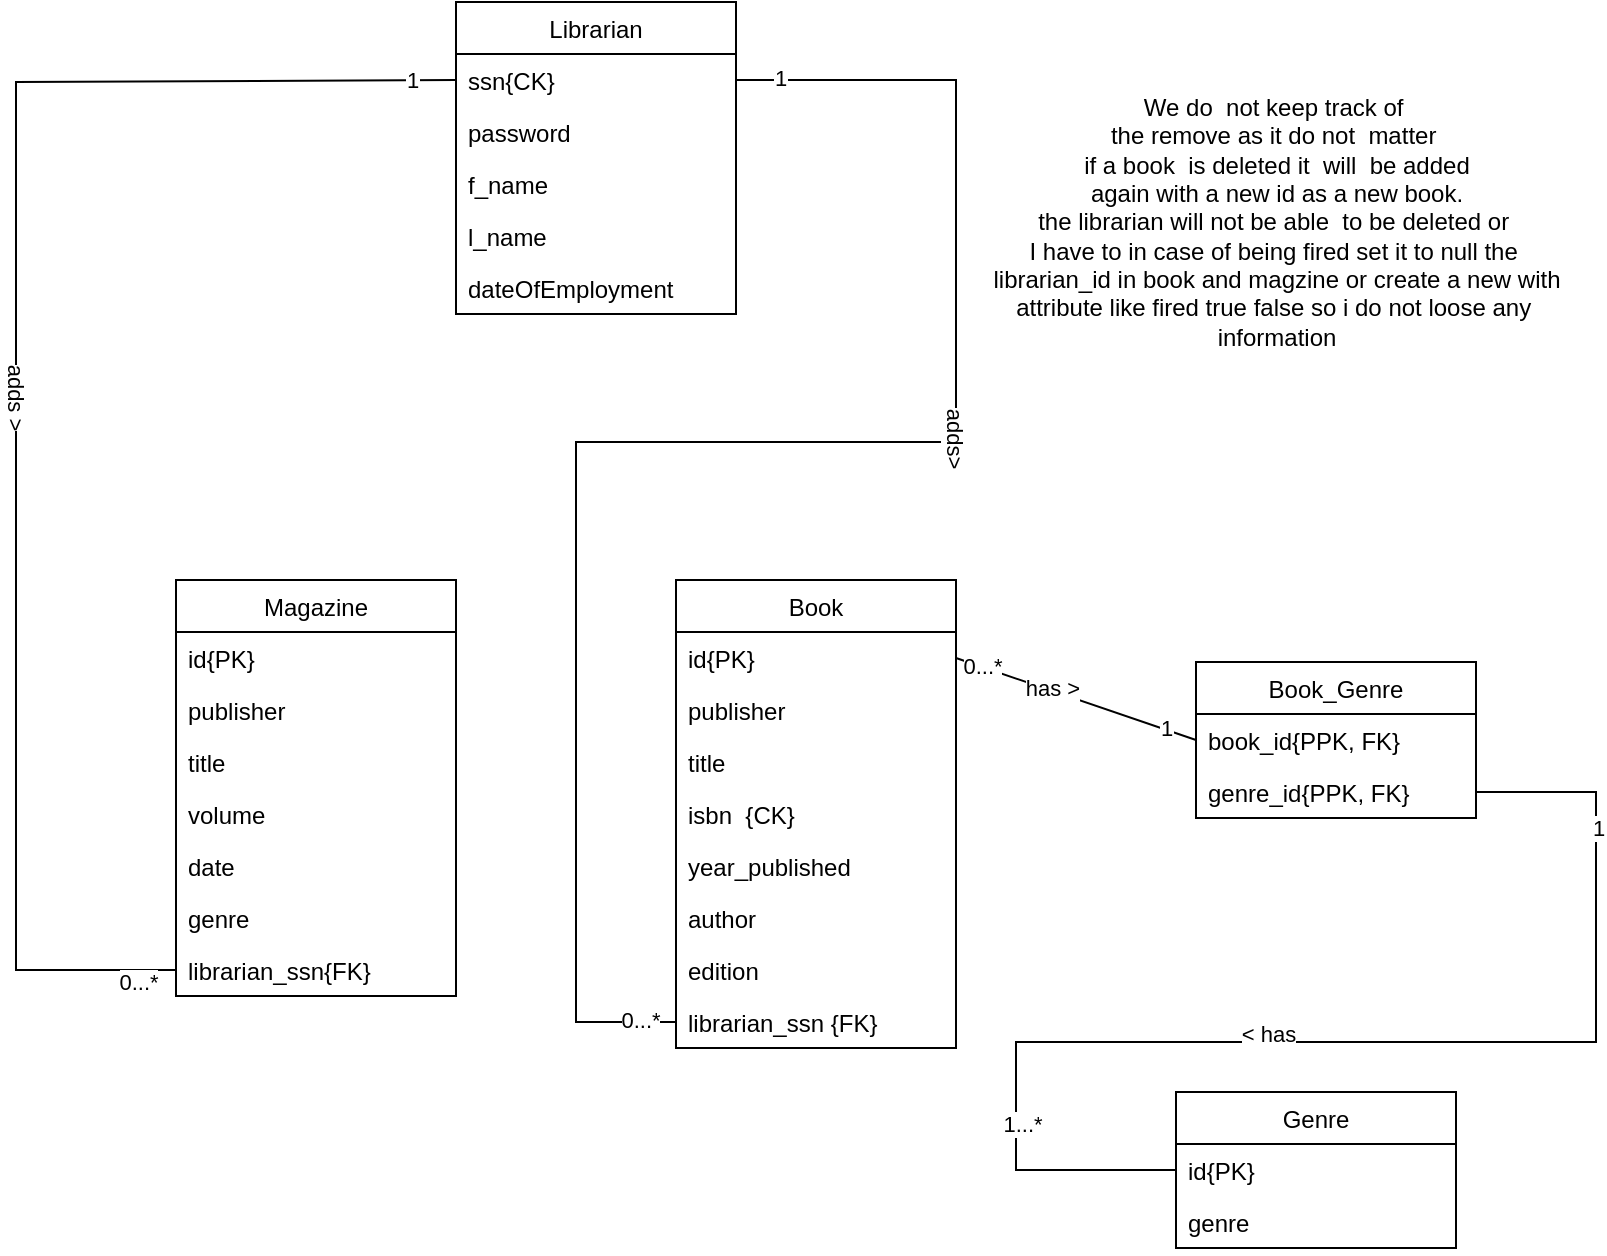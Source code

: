 <mxfile version="17.4.2" type="device"><diagram id="pBnnaY635bat9rIQ5Xoj" name="Page-1"><mxGraphModel dx="782" dy="531" grid="1" gridSize="10" guides="1" tooltips="1" connect="1" arrows="1" fold="1" page="1" pageScale="1" pageWidth="827" pageHeight="1169" math="0" shadow="0"><root><mxCell id="0"/><mxCell id="1" parent="0"/><mxCell id="LRM3OZ17cF5kAG16-ZhB-17" value="Librarian" style="swimlane;fontStyle=0;childLayout=stackLayout;horizontal=1;startSize=26;fillColor=none;horizontalStack=0;resizeParent=1;resizeParentMax=0;resizeLast=0;collapsible=1;marginBottom=0;" parent="1" vertex="1"><mxGeometry x="230" y="40" width="140" height="156" as="geometry"/></mxCell><mxCell id="LRM3OZ17cF5kAG16-ZhB-18" value="ssn{CK}" style="text;strokeColor=none;fillColor=none;align=left;verticalAlign=top;spacingLeft=4;spacingRight=4;overflow=hidden;rotatable=0;points=[[0,0.5],[1,0.5]];portConstraint=eastwest;" parent="LRM3OZ17cF5kAG16-ZhB-17" vertex="1"><mxGeometry y="26" width="140" height="26" as="geometry"/></mxCell><mxCell id="LRM3OZ17cF5kAG16-ZhB-19" value="password" style="text;strokeColor=none;fillColor=none;align=left;verticalAlign=top;spacingLeft=4;spacingRight=4;overflow=hidden;rotatable=0;points=[[0,0.5],[1,0.5]];portConstraint=eastwest;" parent="LRM3OZ17cF5kAG16-ZhB-17" vertex="1"><mxGeometry y="52" width="140" height="26" as="geometry"/></mxCell><mxCell id="LRM3OZ17cF5kAG16-ZhB-20" value="f_name" style="text;strokeColor=none;fillColor=none;align=left;verticalAlign=top;spacingLeft=4;spacingRight=4;overflow=hidden;rotatable=0;points=[[0,0.5],[1,0.5]];portConstraint=eastwest;" parent="LRM3OZ17cF5kAG16-ZhB-17" vertex="1"><mxGeometry y="78" width="140" height="26" as="geometry"/></mxCell><mxCell id="LRM3OZ17cF5kAG16-ZhB-21" value="l_name" style="text;strokeColor=none;fillColor=none;align=left;verticalAlign=top;spacingLeft=4;spacingRight=4;overflow=hidden;rotatable=0;points=[[0,0.5],[1,0.5]];portConstraint=eastwest;" parent="LRM3OZ17cF5kAG16-ZhB-17" vertex="1"><mxGeometry y="104" width="140" height="26" as="geometry"/></mxCell><mxCell id="LRM3OZ17cF5kAG16-ZhB-22" value="dateOfEmployment" style="text;strokeColor=none;fillColor=none;align=left;verticalAlign=top;spacingLeft=4;spacingRight=4;overflow=hidden;rotatable=0;points=[[0,0.5],[1,0.5]];portConstraint=eastwest;" parent="LRM3OZ17cF5kAG16-ZhB-17" vertex="1"><mxGeometry y="130" width="140" height="26" as="geometry"/></mxCell><mxCell id="LRM3OZ17cF5kAG16-ZhB-27" value="Magazine" style="swimlane;fontStyle=0;childLayout=stackLayout;horizontal=1;startSize=26;fillColor=none;horizontalStack=0;resizeParent=1;resizeParentMax=0;resizeLast=0;collapsible=1;marginBottom=0;" parent="1" vertex="1"><mxGeometry x="90" y="329" width="140" height="208" as="geometry"/></mxCell><mxCell id="LRM3OZ17cF5kAG16-ZhB-37" value="id{PK}" style="text;strokeColor=none;fillColor=none;align=left;verticalAlign=top;spacingLeft=4;spacingRight=4;overflow=hidden;rotatable=0;points=[[0,0.5],[1,0.5]];portConstraint=eastwest;" parent="LRM3OZ17cF5kAG16-ZhB-27" vertex="1"><mxGeometry y="26" width="140" height="26" as="geometry"/></mxCell><mxCell id="9z7Sbk5JkKnWlo-hn_0G-4" value="publisher" style="text;strokeColor=none;fillColor=none;align=left;verticalAlign=top;spacingLeft=4;spacingRight=4;overflow=hidden;rotatable=0;points=[[0,0.5],[1,0.5]];portConstraint=eastwest;" parent="LRM3OZ17cF5kAG16-ZhB-27" vertex="1"><mxGeometry y="52" width="140" height="26" as="geometry"/></mxCell><mxCell id="9z7Sbk5JkKnWlo-hn_0G-3" value="title" style="text;strokeColor=none;fillColor=none;align=left;verticalAlign=top;spacingLeft=4;spacingRight=4;overflow=hidden;rotatable=0;points=[[0,0.5],[1,0.5]];portConstraint=eastwest;" parent="LRM3OZ17cF5kAG16-ZhB-27" vertex="1"><mxGeometry y="78" width="140" height="26" as="geometry"/></mxCell><mxCell id="LRM3OZ17cF5kAG16-ZhB-28" value="volume" style="text;strokeColor=none;fillColor=none;align=left;verticalAlign=top;spacingLeft=4;spacingRight=4;overflow=hidden;rotatable=0;points=[[0,0.5],[1,0.5]];portConstraint=eastwest;" parent="LRM3OZ17cF5kAG16-ZhB-27" vertex="1"><mxGeometry y="104" width="140" height="26" as="geometry"/></mxCell><mxCell id="LRM3OZ17cF5kAG16-ZhB-29" value="date" style="text;strokeColor=none;fillColor=none;align=left;verticalAlign=top;spacingLeft=4;spacingRight=4;overflow=hidden;rotatable=0;points=[[0,0.5],[1,0.5]];portConstraint=eastwest;" parent="LRM3OZ17cF5kAG16-ZhB-27" vertex="1"><mxGeometry y="130" width="140" height="26" as="geometry"/></mxCell><mxCell id="kPQlZ6vxVxmkbVm7FWdy-1" value="genre" style="text;strokeColor=none;fillColor=none;align=left;verticalAlign=top;spacingLeft=4;spacingRight=4;overflow=hidden;rotatable=0;points=[[0,0.5],[1,0.5]];portConstraint=eastwest;" parent="LRM3OZ17cF5kAG16-ZhB-27" vertex="1"><mxGeometry y="156" width="140" height="26" as="geometry"/></mxCell><mxCell id="9z7Sbk5JkKnWlo-hn_0G-9" value="librarian_ssn{FK}" style="text;strokeColor=none;fillColor=none;align=left;verticalAlign=top;spacingLeft=4;spacingRight=4;overflow=hidden;rotatable=0;points=[[0,0.5],[1,0.5]];portConstraint=eastwest;" parent="LRM3OZ17cF5kAG16-ZhB-27" vertex="1"><mxGeometry y="182" width="140" height="26" as="geometry"/></mxCell><mxCell id="LRM3OZ17cF5kAG16-ZhB-30" value="Book" style="swimlane;fontStyle=0;childLayout=stackLayout;horizontal=1;startSize=26;fillColor=none;horizontalStack=0;resizeParent=1;resizeParentMax=0;resizeLast=0;collapsible=1;marginBottom=0;" parent="1" vertex="1"><mxGeometry x="340" y="329" width="140" height="234" as="geometry"/></mxCell><mxCell id="LRM3OZ17cF5kAG16-ZhB-38" value="id{PK}" style="text;strokeColor=none;fillColor=none;align=left;verticalAlign=top;spacingLeft=4;spacingRight=4;overflow=hidden;rotatable=0;points=[[0,0.5],[1,0.5]];portConstraint=eastwest;" parent="LRM3OZ17cF5kAG16-ZhB-30" vertex="1"><mxGeometry y="26" width="140" height="26" as="geometry"/></mxCell><mxCell id="9z7Sbk5JkKnWlo-hn_0G-7" value="publisher" style="text;strokeColor=none;fillColor=none;align=left;verticalAlign=top;spacingLeft=4;spacingRight=4;overflow=hidden;rotatable=0;points=[[0,0.5],[1,0.5]];portConstraint=eastwest;" parent="LRM3OZ17cF5kAG16-ZhB-30" vertex="1"><mxGeometry y="52" width="140" height="26" as="geometry"/></mxCell><mxCell id="9z7Sbk5JkKnWlo-hn_0G-6" value="title" style="text;strokeColor=none;fillColor=none;align=left;verticalAlign=top;spacingLeft=4;spacingRight=4;overflow=hidden;rotatable=0;points=[[0,0.5],[1,0.5]];portConstraint=eastwest;" parent="LRM3OZ17cF5kAG16-ZhB-30" vertex="1"><mxGeometry y="78" width="140" height="26" as="geometry"/></mxCell><mxCell id="LRM3OZ17cF5kAG16-ZhB-31" value="isbn  {CK}" style="text;strokeColor=none;fillColor=none;align=left;verticalAlign=top;spacingLeft=4;spacingRight=4;overflow=hidden;rotatable=0;points=[[0,0.5],[1,0.5]];portConstraint=eastwest;" parent="LRM3OZ17cF5kAG16-ZhB-30" vertex="1"><mxGeometry y="104" width="140" height="26" as="geometry"/></mxCell><mxCell id="LRM3OZ17cF5kAG16-ZhB-32" value="year_published" style="text;strokeColor=none;fillColor=none;align=left;verticalAlign=top;spacingLeft=4;spacingRight=4;overflow=hidden;rotatable=0;points=[[0,0.5],[1,0.5]];portConstraint=eastwest;" parent="LRM3OZ17cF5kAG16-ZhB-30" vertex="1"><mxGeometry y="130" width="140" height="26" as="geometry"/></mxCell><mxCell id="LRM3OZ17cF5kAG16-ZhB-34" value="author" style="text;strokeColor=none;fillColor=none;align=left;verticalAlign=top;spacingLeft=4;spacingRight=4;overflow=hidden;rotatable=0;points=[[0,0.5],[1,0.5]];portConstraint=eastwest;" parent="LRM3OZ17cF5kAG16-ZhB-30" vertex="1"><mxGeometry y="156" width="140" height="26" as="geometry"/></mxCell><mxCell id="LRM3OZ17cF5kAG16-ZhB-35" value="edition" style="text;strokeColor=none;fillColor=none;align=left;verticalAlign=top;spacingLeft=4;spacingRight=4;overflow=hidden;rotatable=0;points=[[0,0.5],[1,0.5]];portConstraint=eastwest;" parent="LRM3OZ17cF5kAG16-ZhB-30" vertex="1"><mxGeometry y="182" width="140" height="26" as="geometry"/></mxCell><mxCell id="9z7Sbk5JkKnWlo-hn_0G-10" value="librarian_ssn {FK}" style="text;strokeColor=none;fillColor=none;align=left;verticalAlign=top;spacingLeft=4;spacingRight=4;overflow=hidden;rotatable=0;points=[[0,0.5],[1,0.5]];portConstraint=eastwest;" parent="LRM3OZ17cF5kAG16-ZhB-30" vertex="1"><mxGeometry y="208" width="140" height="26" as="geometry"/></mxCell><mxCell id="LRM3OZ17cF5kAG16-ZhB-70" value="Genre" style="swimlane;fontStyle=0;childLayout=stackLayout;horizontal=1;startSize=26;fillColor=none;horizontalStack=0;resizeParent=1;resizeParentMax=0;resizeLast=0;collapsible=1;marginBottom=0;" parent="1" vertex="1"><mxGeometry x="590" y="585" width="140" height="78" as="geometry"/></mxCell><mxCell id="LRM3OZ17cF5kAG16-ZhB-71" value="id{PK}" style="text;strokeColor=none;fillColor=none;align=left;verticalAlign=top;spacingLeft=4;spacingRight=4;overflow=hidden;rotatable=0;points=[[0,0.5],[1,0.5]];portConstraint=eastwest;" parent="LRM3OZ17cF5kAG16-ZhB-70" vertex="1"><mxGeometry y="26" width="140" height="26" as="geometry"/></mxCell><mxCell id="LRM3OZ17cF5kAG16-ZhB-72" value="genre" style="text;strokeColor=none;fillColor=none;align=left;verticalAlign=top;spacingLeft=4;spacingRight=4;overflow=hidden;rotatable=0;points=[[0,0.5],[1,0.5]];portConstraint=eastwest;" parent="LRM3OZ17cF5kAG16-ZhB-70" vertex="1"><mxGeometry y="52" width="140" height="26" as="geometry"/></mxCell><mxCell id="9z7Sbk5JkKnWlo-hn_0G-8" value="" style="endArrow=none;html=1;rounded=0;entryX=0;entryY=0.5;entryDx=0;entryDy=0;exitX=0;exitY=0.5;exitDx=0;exitDy=0;" parent="1" source="9z7Sbk5JkKnWlo-hn_0G-9" target="LRM3OZ17cF5kAG16-ZhB-18" edge="1"><mxGeometry width="50" height="50" relative="1" as="geometry"><mxPoint x="20" y="390" as="sourcePoint"/><mxPoint x="430" y="250" as="targetPoint"/><Array as="points"><mxPoint x="10" y="524"/><mxPoint x="10" y="380"/><mxPoint x="10" y="80"/></Array></mxGeometry></mxCell><mxCell id="9z7Sbk5JkKnWlo-hn_0G-11" value="adds &amp;gt;" style="edgeLabel;html=1;align=center;verticalAlign=middle;resizable=0;points=[];rotation=90;" parent="9z7Sbk5JkKnWlo-hn_0G-8" vertex="1" connectable="0"><mxGeometry x="-0.013" relative="1" as="geometry"><mxPoint as="offset"/></mxGeometry></mxCell><mxCell id="9z7Sbk5JkKnWlo-hn_0G-12" value="1" style="edgeLabel;html=1;align=center;verticalAlign=middle;resizable=0;points=[];" parent="9z7Sbk5JkKnWlo-hn_0G-8" vertex="1" connectable="0"><mxGeometry x="0.94" relative="1" as="geometry"><mxPoint as="offset"/></mxGeometry></mxCell><mxCell id="9z7Sbk5JkKnWlo-hn_0G-13" value="0...*" style="edgeLabel;html=1;align=center;verticalAlign=middle;resizable=0;points=[];" parent="9z7Sbk5JkKnWlo-hn_0G-8" vertex="1" connectable="0"><mxGeometry x="-0.95" y="2" relative="1" as="geometry"><mxPoint x="-1" y="4" as="offset"/></mxGeometry></mxCell><mxCell id="9z7Sbk5JkKnWlo-hn_0G-14" value="" style="endArrow=none;html=1;rounded=0;entryX=1;entryY=0.5;entryDx=0;entryDy=0;exitX=0;exitY=0.5;exitDx=0;exitDy=0;" parent="1" source="9z7Sbk5JkKnWlo-hn_0G-10" target="LRM3OZ17cF5kAG16-ZhB-18" edge="1"><mxGeometry width="50" height="50" relative="1" as="geometry"><mxPoint x="360" y="200" as="sourcePoint"/><mxPoint x="410" y="150" as="targetPoint"/><Array as="points"><mxPoint x="290" y="550"/><mxPoint x="290" y="260"/><mxPoint x="480" y="260"/><mxPoint x="480" y="79"/></Array></mxGeometry></mxCell><mxCell id="9z7Sbk5JkKnWlo-hn_0G-15" value="adds&amp;gt;" style="edgeLabel;html=1;align=center;verticalAlign=middle;resizable=0;points=[];rotation=90;" parent="9z7Sbk5JkKnWlo-hn_0G-14" vertex="1" connectable="0"><mxGeometry x="0.297" relative="1" as="geometry"><mxPoint as="offset"/></mxGeometry></mxCell><mxCell id="9z7Sbk5JkKnWlo-hn_0G-16" value="1" style="edgeLabel;html=1;align=center;verticalAlign=middle;resizable=0;points=[];" parent="9z7Sbk5JkKnWlo-hn_0G-14" vertex="1" connectable="0"><mxGeometry x="0.947" y="-1" relative="1" as="geometry"><mxPoint as="offset"/></mxGeometry></mxCell><mxCell id="9z7Sbk5JkKnWlo-hn_0G-17" value="0...*" style="edgeLabel;html=1;align=center;verticalAlign=middle;resizable=0;points=[];" parent="9z7Sbk5JkKnWlo-hn_0G-14" vertex="1" connectable="0"><mxGeometry x="-0.956" y="-1" relative="1" as="geometry"><mxPoint as="offset"/></mxGeometry></mxCell><mxCell id="9z7Sbk5JkKnWlo-hn_0G-18" value="We do&amp;nbsp; not keep track of&amp;nbsp;&lt;br&gt;the remove as it do not&amp;nbsp; matter&amp;nbsp;&lt;br&gt;if a book&amp;nbsp; is deleted it&amp;nbsp; will&amp;nbsp; be added&lt;br&gt;again with a new id as a new book.&lt;br&gt;the librarian will not be able&amp;nbsp; to be deleted or&amp;nbsp;&lt;br&gt;I have to in case of being fired set it to null the&amp;nbsp;&lt;br&gt;librarian_id in book and magzine or create a new with&lt;br&gt;attribute like fired true false so i do not loose any&amp;nbsp;&lt;br&gt;information" style="text;html=1;align=center;verticalAlign=middle;resizable=0;points=[];autosize=1;strokeColor=none;fillColor=none;" parent="1" vertex="1"><mxGeometry x="490" y="85" width="300" height="130" as="geometry"/></mxCell><mxCell id="kPQlZ6vxVxmkbVm7FWdy-3" value="Book_Genre" style="swimlane;fontStyle=0;childLayout=stackLayout;horizontal=1;startSize=26;fillColor=none;horizontalStack=0;resizeParent=1;resizeParentMax=0;resizeLast=0;collapsible=1;marginBottom=0;" parent="1" vertex="1"><mxGeometry x="600" y="370" width="140" height="78" as="geometry"/></mxCell><mxCell id="kPQlZ6vxVxmkbVm7FWdy-4" value="book_id{PPK, FK}" style="text;strokeColor=none;fillColor=none;align=left;verticalAlign=top;spacingLeft=4;spacingRight=4;overflow=hidden;rotatable=0;points=[[0,0.5],[1,0.5]];portConstraint=eastwest;" parent="kPQlZ6vxVxmkbVm7FWdy-3" vertex="1"><mxGeometry y="26" width="140" height="26" as="geometry"/></mxCell><mxCell id="kPQlZ6vxVxmkbVm7FWdy-5" value="genre_id{PPK, FK}" style="text;strokeColor=none;fillColor=none;align=left;verticalAlign=top;spacingLeft=4;spacingRight=4;overflow=hidden;rotatable=0;points=[[0,0.5],[1,0.5]];portConstraint=eastwest;" parent="kPQlZ6vxVxmkbVm7FWdy-3" vertex="1"><mxGeometry y="52" width="140" height="26" as="geometry"/></mxCell><mxCell id="kPQlZ6vxVxmkbVm7FWdy-7" value="" style="endArrow=none;html=1;rounded=0;entryX=0;entryY=0.5;entryDx=0;entryDy=0;exitX=1;exitY=0.5;exitDx=0;exitDy=0;" parent="1" source="LRM3OZ17cF5kAG16-ZhB-38" target="kPQlZ6vxVxmkbVm7FWdy-4" edge="1"><mxGeometry width="50" height="50" relative="1" as="geometry"><mxPoint x="490" y="379" as="sourcePoint"/><mxPoint x="540" y="329" as="targetPoint"/></mxGeometry></mxCell><mxCell id="kPQlZ6vxVxmkbVm7FWdy-9" value="0...*" style="edgeLabel;html=1;align=center;verticalAlign=middle;resizable=0;points=[];" parent="kPQlZ6vxVxmkbVm7FWdy-7" vertex="1" connectable="0"><mxGeometry x="-0.771" y="1" relative="1" as="geometry"><mxPoint x="-1" as="offset"/></mxGeometry></mxCell><mxCell id="kPQlZ6vxVxmkbVm7FWdy-11" value="1" style="edgeLabel;html=1;align=center;verticalAlign=middle;resizable=0;points=[];" parent="kPQlZ6vxVxmkbVm7FWdy-7" vertex="1" connectable="0"><mxGeometry x="0.726" y="1" relative="1" as="geometry"><mxPoint x="1" as="offset"/></mxGeometry></mxCell><mxCell id="kPQlZ6vxVxmkbVm7FWdy-13" value="has &amp;gt;" style="edgeLabel;html=1;align=center;verticalAlign=middle;resizable=0;points=[];" parent="kPQlZ6vxVxmkbVm7FWdy-7" vertex="1" connectable="0"><mxGeometry x="-0.212" y="2" relative="1" as="geometry"><mxPoint as="offset"/></mxGeometry></mxCell><mxCell id="kPQlZ6vxVxmkbVm7FWdy-8" value="" style="endArrow=none;html=1;rounded=0;entryX=0;entryY=0.5;entryDx=0;entryDy=0;exitX=1;exitY=0.5;exitDx=0;exitDy=0;" parent="1" source="kPQlZ6vxVxmkbVm7FWdy-5" target="LRM3OZ17cF5kAG16-ZhB-71" edge="1"><mxGeometry width="50" height="50" relative="1" as="geometry"><mxPoint x="630" y="460" as="sourcePoint"/><mxPoint x="680" y="410" as="targetPoint"/><Array as="points"><mxPoint x="800" y="435"/><mxPoint x="800" y="560"/><mxPoint x="510" y="560"/><mxPoint x="510" y="624"/></Array></mxGeometry></mxCell><mxCell id="kPQlZ6vxVxmkbVm7FWdy-10" value="1...*" style="edgeLabel;html=1;align=center;verticalAlign=middle;resizable=0;points=[];" parent="kPQlZ6vxVxmkbVm7FWdy-8" vertex="1" connectable="0"><mxGeometry x="0.665" y="3" relative="1" as="geometry"><mxPoint as="offset"/></mxGeometry></mxCell><mxCell id="kPQlZ6vxVxmkbVm7FWdy-12" value="1" style="edgeLabel;html=1;align=center;verticalAlign=middle;resizable=0;points=[];" parent="kPQlZ6vxVxmkbVm7FWdy-8" vertex="1" connectable="0"><mxGeometry x="-0.749" y="1" relative="1" as="geometry"><mxPoint as="offset"/></mxGeometry></mxCell><mxCell id="kPQlZ6vxVxmkbVm7FWdy-14" value="&amp;lt; has" style="edgeLabel;html=1;align=center;verticalAlign=middle;resizable=0;points=[];" parent="kPQlZ6vxVxmkbVm7FWdy-8" vertex="1" connectable="0"><mxGeometry x="0.128" y="-4" relative="1" as="geometry"><mxPoint as="offset"/></mxGeometry></mxCell></root></mxGraphModel></diagram></mxfile>